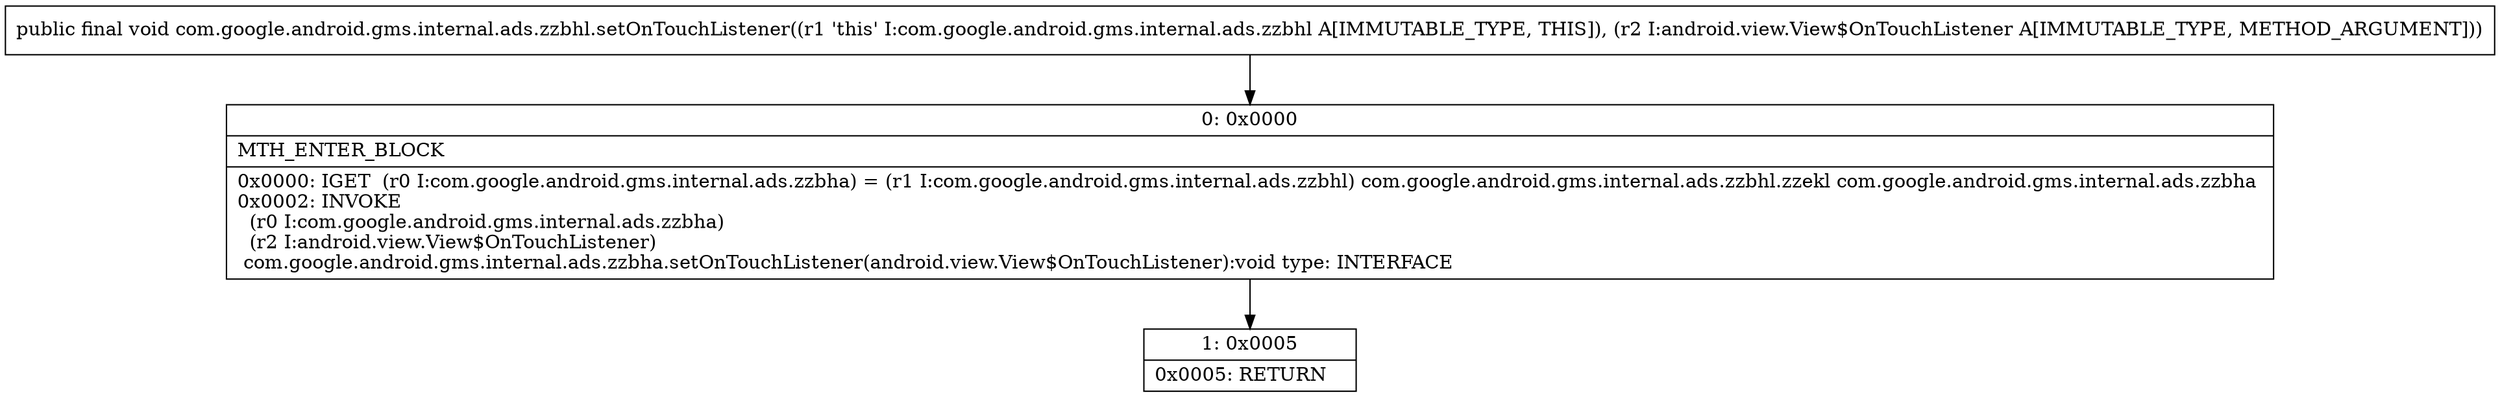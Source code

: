 digraph "CFG forcom.google.android.gms.internal.ads.zzbhl.setOnTouchListener(Landroid\/view\/View$OnTouchListener;)V" {
Node_0 [shape=record,label="{0\:\ 0x0000|MTH_ENTER_BLOCK\l|0x0000: IGET  (r0 I:com.google.android.gms.internal.ads.zzbha) = (r1 I:com.google.android.gms.internal.ads.zzbhl) com.google.android.gms.internal.ads.zzbhl.zzekl com.google.android.gms.internal.ads.zzbha \l0x0002: INVOKE  \l  (r0 I:com.google.android.gms.internal.ads.zzbha)\l  (r2 I:android.view.View$OnTouchListener)\l com.google.android.gms.internal.ads.zzbha.setOnTouchListener(android.view.View$OnTouchListener):void type: INTERFACE \l}"];
Node_1 [shape=record,label="{1\:\ 0x0005|0x0005: RETURN   \l}"];
MethodNode[shape=record,label="{public final void com.google.android.gms.internal.ads.zzbhl.setOnTouchListener((r1 'this' I:com.google.android.gms.internal.ads.zzbhl A[IMMUTABLE_TYPE, THIS]), (r2 I:android.view.View$OnTouchListener A[IMMUTABLE_TYPE, METHOD_ARGUMENT])) }"];
MethodNode -> Node_0;
Node_0 -> Node_1;
}

